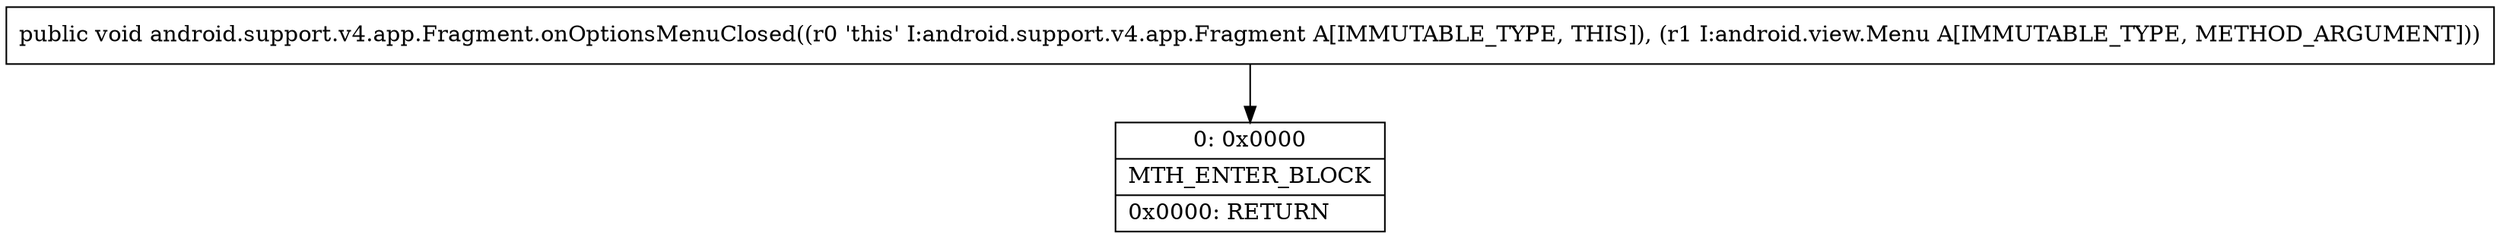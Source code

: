 digraph "CFG forandroid.support.v4.app.Fragment.onOptionsMenuClosed(Landroid\/view\/Menu;)V" {
Node_0 [shape=record,label="{0\:\ 0x0000|MTH_ENTER_BLOCK\l|0x0000: RETURN   \l}"];
MethodNode[shape=record,label="{public void android.support.v4.app.Fragment.onOptionsMenuClosed((r0 'this' I:android.support.v4.app.Fragment A[IMMUTABLE_TYPE, THIS]), (r1 I:android.view.Menu A[IMMUTABLE_TYPE, METHOD_ARGUMENT])) }"];
MethodNode -> Node_0;
}

